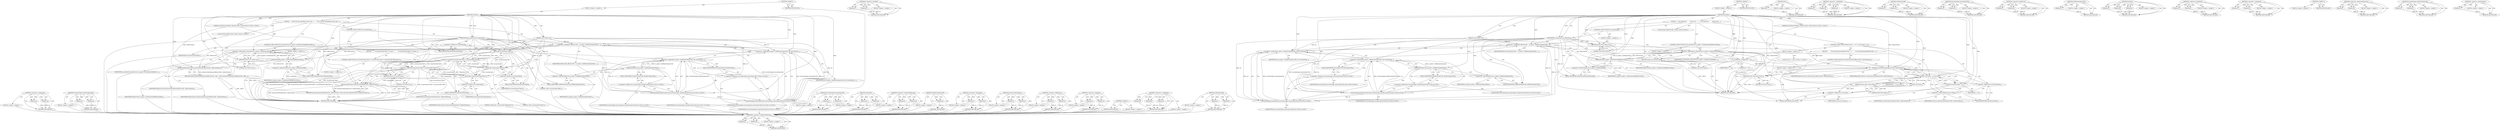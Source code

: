 digraph "urlMatchesSelf" {
vulnerable_122 [label=<(METHOD,&lt;operator&gt;.indirectFieldAccess)>];
vulnerable_123 [label=<(PARAM,p1)>];
vulnerable_124 [label=<(PARAM,p2)>];
vulnerable_125 [label=<(BLOCK,&lt;empty&gt;,&lt;empty&gt;)>];
vulnerable_126 [label=<(METHOD_RETURN,ANY)>];
vulnerable_147 [label=<(METHOD,&lt;operator&gt;.lessThan)>];
vulnerable_148 [label=<(PARAM,p1)>];
vulnerable_149 [label=<(PARAM,p2)>];
vulnerable_150 [label=<(BLOCK,&lt;empty&gt;,&lt;empty&gt;)>];
vulnerable_151 [label=<(METHOD_RETURN,ANY)>];
vulnerable_6 [label=<(METHOD,&lt;global&gt;)<SUB>1</SUB>>];
vulnerable_7 [label=<(BLOCK,&lt;empty&gt;,&lt;empty&gt;)<SUB>1</SUB>>];
vulnerable_8 [label=<(METHOD,matches)<SUB>1</SUB>>];
vulnerable_9 [label=<(PARAM,const KURL&amp; url)<SUB>1</SUB>>];
vulnerable_10 [label="<(PARAM,ContentSecurityPolicy::RedirectStatus redirectStatus)<SUB>1</SUB>>"];
vulnerable_11 [label=<(BLOCK,{
    if (m_allowStar)
         return true;
 
...,{
    if (m_allowStar)
         return true;
 
...)<SUB>2</SUB>>];
vulnerable_12 [label=<(CONTROL_STRUCTURE,IF,if (m_allowStar))<SUB>3</SUB>>];
vulnerable_13 [label=<(IDENTIFIER,m_allowStar,if (m_allowStar))<SUB>3</SUB>>];
vulnerable_14 [label=<(BLOCK,&lt;empty&gt;,&lt;empty&gt;)<SUB>4</SUB>>];
vulnerable_15 [label=<(RETURN,return true;,return true;)<SUB>4</SUB>>];
vulnerable_16 [label=<(LITERAL,true,return true;)<SUB>4</SUB>>];
vulnerable_17 [label="<(LOCAL,KURL effectiveURL: KURL)<SUB>6</SUB>>"];
vulnerable_18 [label=<(&lt;operator&gt;.assignment,effectiveURL = m_policy-&gt;selfMatchesInnerURL() ...)<SUB>6</SUB>>];
vulnerable_19 [label=<(IDENTIFIER,effectiveURL,effectiveURL = m_policy-&gt;selfMatchesInnerURL() ...)<SUB>6</SUB>>];
vulnerable_20 [label=<(&lt;operator&gt;.conditional,m_policy-&gt;selfMatchesInnerURL() &amp;&amp; SecurityOrig...)<SUB>6</SUB>>];
vulnerable_21 [label=<(&lt;operator&gt;.logicalAnd,m_policy-&gt;selfMatchesInnerURL() &amp;&amp; SecurityOrig...)<SUB>6</SUB>>];
vulnerable_22 [label=<(selfMatchesInnerURL,m_policy-&gt;selfMatchesInnerURL())<SUB>6</SUB>>];
vulnerable_23 [label=<(&lt;operator&gt;.indirectFieldAccess,m_policy-&gt;selfMatchesInnerURL)<SUB>6</SUB>>];
vulnerable_24 [label=<(IDENTIFIER,m_policy,m_policy-&gt;selfMatchesInnerURL())<SUB>6</SUB>>];
vulnerable_25 [label=<(FIELD_IDENTIFIER,selfMatchesInnerURL,selfMatchesInnerURL)<SUB>6</SUB>>];
vulnerable_26 [label="<(SecurityOrigin.shouldUseInnerURL,SecurityOrigin::shouldUseInnerURL(url))<SUB>6</SUB>>"];
vulnerable_27 [label="<(&lt;operator&gt;.fieldAccess,SecurityOrigin::shouldUseInnerURL)<SUB>6</SUB>>"];
vulnerable_28 [label="<(IDENTIFIER,SecurityOrigin,SecurityOrigin::shouldUseInnerURL(url))<SUB>6</SUB>>"];
vulnerable_29 [label=<(FIELD_IDENTIFIER,shouldUseInnerURL,shouldUseInnerURL)<SUB>6</SUB>>];
vulnerable_30 [label="<(IDENTIFIER,url,SecurityOrigin::shouldUseInnerURL(url))<SUB>6</SUB>>"];
vulnerable_31 [label="<(SecurityOrigin.extractInnerURL,SecurityOrigin::extractInnerURL(url))<SUB>6</SUB>>"];
vulnerable_32 [label="<(&lt;operator&gt;.fieldAccess,SecurityOrigin::extractInnerURL)<SUB>6</SUB>>"];
vulnerable_33 [label="<(IDENTIFIER,SecurityOrigin,SecurityOrigin::extractInnerURL(url))<SUB>6</SUB>>"];
vulnerable_34 [label=<(FIELD_IDENTIFIER,extractInnerURL,extractInnerURL)<SUB>6</SUB>>];
vulnerable_35 [label="<(IDENTIFIER,url,SecurityOrigin::extractInnerURL(url))<SUB>6</SUB>>"];
vulnerable_36 [label=<(IDENTIFIER,url,m_policy-&gt;selfMatchesInnerURL() &amp;&amp; SecurityOrig...)<SUB>6</SUB>>];
vulnerable_37 [label=<(CONTROL_STRUCTURE,IF,if (m_allowSelf &amp;&amp; m_policy-&gt;urlMatchesSelf(effectiveURL)))<SUB>8</SUB>>];
vulnerable_38 [label=<(&lt;operator&gt;.logicalAnd,m_allowSelf &amp;&amp; m_policy-&gt;urlMatchesSelf(effecti...)<SUB>8</SUB>>];
vulnerable_39 [label=<(IDENTIFIER,m_allowSelf,m_allowSelf &amp;&amp; m_policy-&gt;urlMatchesSelf(effecti...)<SUB>8</SUB>>];
vulnerable_40 [label=<(urlMatchesSelf,m_policy-&gt;urlMatchesSelf(effectiveURL))<SUB>8</SUB>>];
vulnerable_41 [label=<(&lt;operator&gt;.indirectFieldAccess,m_policy-&gt;urlMatchesSelf)<SUB>8</SUB>>];
vulnerable_42 [label=<(IDENTIFIER,m_policy,m_policy-&gt;urlMatchesSelf(effectiveURL))<SUB>8</SUB>>];
vulnerable_43 [label=<(FIELD_IDENTIFIER,urlMatchesSelf,urlMatchesSelf)<SUB>8</SUB>>];
vulnerable_44 [label=<(IDENTIFIER,effectiveURL,m_policy-&gt;urlMatchesSelf(effectiveURL))<SUB>8</SUB>>];
vulnerable_45 [label=<(BLOCK,&lt;empty&gt;,&lt;empty&gt;)<SUB>9</SUB>>];
vulnerable_46 [label=<(RETURN,return true;,return true;)<SUB>9</SUB>>];
vulnerable_47 [label=<(LITERAL,true,return true;)<SUB>9</SUB>>];
vulnerable_48 [label=<(CONTROL_STRUCTURE,FOR,for (size_t i = 0;i &lt; m_list.size();++i))<SUB>11</SUB>>];
vulnerable_49 [label=<(BLOCK,&lt;empty&gt;,&lt;empty&gt;)<SUB>11</SUB>>];
vulnerable_50 [label="<(LOCAL,size_t i: size_t)<SUB>11</SUB>>"];
vulnerable_51 [label=<(&lt;operator&gt;.assignment,i = 0)<SUB>11</SUB>>];
vulnerable_52 [label=<(IDENTIFIER,i,i = 0)<SUB>11</SUB>>];
vulnerable_53 [label=<(LITERAL,0,i = 0)<SUB>11</SUB>>];
vulnerable_54 [label=<(&lt;operator&gt;.lessThan,i &lt; m_list.size())<SUB>11</SUB>>];
vulnerable_55 [label=<(IDENTIFIER,i,i &lt; m_list.size())<SUB>11</SUB>>];
vulnerable_56 [label=<(size,m_list.size())<SUB>11</SUB>>];
vulnerable_57 [label=<(&lt;operator&gt;.fieldAccess,m_list.size)<SUB>11</SUB>>];
vulnerable_58 [label=<(IDENTIFIER,m_list,m_list.size())<SUB>11</SUB>>];
vulnerable_59 [label=<(FIELD_IDENTIFIER,size,size)<SUB>11</SUB>>];
vulnerable_60 [label=<(&lt;operator&gt;.preIncrement,++i)<SUB>11</SUB>>];
vulnerable_61 [label=<(IDENTIFIER,i,++i)<SUB>11</SUB>>];
vulnerable_62 [label=<(BLOCK,{
        if (m_list[i].matches(effectiveURL, r...,{
        if (m_list[i].matches(effectiveURL, r...)<SUB>11</SUB>>];
vulnerable_63 [label=<(CONTROL_STRUCTURE,IF,if (m_list[i].matches(effectiveURL, redirectStatus)))<SUB>12</SUB>>];
vulnerable_64 [label=<(matches,m_list[i].matches(effectiveURL, redirectStatus))<SUB>12</SUB>>];
vulnerable_65 [label=<(&lt;operator&gt;.fieldAccess,m_list[i].matches)<SUB>12</SUB>>];
vulnerable_66 [label=<(&lt;operator&gt;.indirectIndexAccess,m_list[i])<SUB>12</SUB>>];
vulnerable_67 [label=<(IDENTIFIER,m_list,m_list[i].matches(effectiveURL, redirectStatus))<SUB>12</SUB>>];
vulnerable_68 [label=<(IDENTIFIER,i,m_list[i].matches(effectiveURL, redirectStatus))<SUB>12</SUB>>];
vulnerable_69 [label=<(FIELD_IDENTIFIER,matches,matches)<SUB>12</SUB>>];
vulnerable_70 [label=<(IDENTIFIER,effectiveURL,m_list[i].matches(effectiveURL, redirectStatus))<SUB>12</SUB>>];
vulnerable_71 [label=<(IDENTIFIER,redirectStatus,m_list[i].matches(effectiveURL, redirectStatus))<SUB>12</SUB>>];
vulnerable_72 [label=<(BLOCK,&lt;empty&gt;,&lt;empty&gt;)<SUB>13</SUB>>];
vulnerable_73 [label=<(RETURN,return true;,return true;)<SUB>13</SUB>>];
vulnerable_74 [label=<(LITERAL,true,return true;)<SUB>13</SUB>>];
vulnerable_75 [label=<(RETURN,return false;,return false;)<SUB>15</SUB>>];
vulnerable_76 [label=<(LITERAL,false,return false;)<SUB>15</SUB>>];
vulnerable_77 [label=<(METHOD_RETURN,bool)<SUB>1</SUB>>];
vulnerable_79 [label=<(METHOD_RETURN,ANY)<SUB>1</SUB>>];
vulnerable_152 [label=<(METHOD,size)>];
vulnerable_153 [label=<(PARAM,p1)>];
vulnerable_154 [label=<(BLOCK,&lt;empty&gt;,&lt;empty&gt;)>];
vulnerable_155 [label=<(METHOD_RETURN,ANY)>];
vulnerable_107 [label=<(METHOD,&lt;operator&gt;.conditional)>];
vulnerable_108 [label=<(PARAM,p1)>];
vulnerable_109 [label=<(PARAM,p2)>];
vulnerable_110 [label=<(PARAM,p3)>];
vulnerable_111 [label=<(BLOCK,&lt;empty&gt;,&lt;empty&gt;)>];
vulnerable_112 [label=<(METHOD_RETURN,ANY)>];
vulnerable_142 [label=<(METHOD,urlMatchesSelf)>];
vulnerable_143 [label=<(PARAM,p1)>];
vulnerable_144 [label=<(PARAM,p2)>];
vulnerable_145 [label=<(BLOCK,&lt;empty&gt;,&lt;empty&gt;)>];
vulnerable_146 [label=<(METHOD_RETURN,ANY)>];
vulnerable_137 [label=<(METHOD,SecurityOrigin.extractInnerURL)>];
vulnerable_138 [label=<(PARAM,p1)>];
vulnerable_139 [label=<(PARAM,p2)>];
vulnerable_140 [label=<(BLOCK,&lt;empty&gt;,&lt;empty&gt;)>];
vulnerable_141 [label=<(METHOD_RETURN,ANY)>];
vulnerable_132 [label=<(METHOD,&lt;operator&gt;.fieldAccess)>];
vulnerable_133 [label=<(PARAM,p1)>];
vulnerable_134 [label=<(PARAM,p2)>];
vulnerable_135 [label=<(BLOCK,&lt;empty&gt;,&lt;empty&gt;)>];
vulnerable_136 [label=<(METHOD_RETURN,ANY)>];
vulnerable_118 [label=<(METHOD,selfMatchesInnerURL)>];
vulnerable_119 [label=<(PARAM,p1)>];
vulnerable_120 [label=<(BLOCK,&lt;empty&gt;,&lt;empty&gt;)>];
vulnerable_121 [label=<(METHOD_RETURN,ANY)>];
vulnerable_160 [label=<(METHOD,matches)>];
vulnerable_161 [label=<(PARAM,p1)>];
vulnerable_162 [label=<(PARAM,p2)>];
vulnerable_163 [label=<(PARAM,p3)>];
vulnerable_164 [label=<(BLOCK,&lt;empty&gt;,&lt;empty&gt;)>];
vulnerable_165 [label=<(METHOD_RETURN,ANY)>];
vulnerable_113 [label=<(METHOD,&lt;operator&gt;.logicalAnd)>];
vulnerable_114 [label=<(PARAM,p1)>];
vulnerable_115 [label=<(PARAM,p2)>];
vulnerable_116 [label=<(BLOCK,&lt;empty&gt;,&lt;empty&gt;)>];
vulnerable_117 [label=<(METHOD_RETURN,ANY)>];
vulnerable_102 [label=<(METHOD,&lt;operator&gt;.assignment)>];
vulnerable_103 [label=<(PARAM,p1)>];
vulnerable_104 [label=<(PARAM,p2)>];
vulnerable_105 [label=<(BLOCK,&lt;empty&gt;,&lt;empty&gt;)>];
vulnerable_106 [label=<(METHOD_RETURN,ANY)>];
vulnerable_96 [label=<(METHOD,&lt;global&gt;)<SUB>1</SUB>>];
vulnerable_97 [label=<(BLOCK,&lt;empty&gt;,&lt;empty&gt;)>];
vulnerable_98 [label=<(METHOD_RETURN,ANY)>];
vulnerable_166 [label=<(METHOD,&lt;operator&gt;.indirectIndexAccess)>];
vulnerable_167 [label=<(PARAM,p1)>];
vulnerable_168 [label=<(PARAM,p2)>];
vulnerable_169 [label=<(BLOCK,&lt;empty&gt;,&lt;empty&gt;)>];
vulnerable_170 [label=<(METHOD_RETURN,ANY)>];
vulnerable_127 [label=<(METHOD,SecurityOrigin.shouldUseInnerURL)>];
vulnerable_128 [label=<(PARAM,p1)>];
vulnerable_129 [label=<(PARAM,p2)>];
vulnerable_130 [label=<(BLOCK,&lt;empty&gt;,&lt;empty&gt;)>];
vulnerable_131 [label=<(METHOD_RETURN,ANY)>];
vulnerable_156 [label=<(METHOD,&lt;operator&gt;.preIncrement)>];
vulnerable_157 [label=<(PARAM,p1)>];
vulnerable_158 [label=<(BLOCK,&lt;empty&gt;,&lt;empty&gt;)>];
vulnerable_159 [label=<(METHOD_RETURN,ANY)>];
fixed_120 [label=<(METHOD,&lt;operator&gt;.assignment)>];
fixed_121 [label=<(PARAM,p1)>];
fixed_122 [label=<(PARAM,p2)>];
fixed_123 [label=<(BLOCK,&lt;empty&gt;,&lt;empty&gt;)>];
fixed_124 [label=<(METHOD_RETURN,ANY)>];
fixed_145 [label=<(METHOD,SecurityOrigin.shouldUseInnerURL)>];
fixed_146 [label=<(PARAM,p1)>];
fixed_147 [label=<(PARAM,p2)>];
fixed_148 [label=<(BLOCK,&lt;empty&gt;,&lt;empty&gt;)>];
fixed_149 [label=<(METHOD_RETURN,ANY)>];
fixed_6 [label=<(METHOD,&lt;global&gt;)<SUB>1</SUB>>];
fixed_7 [label=<(BLOCK,&lt;empty&gt;,&lt;empty&gt;)<SUB>1</SUB>>];
fixed_8 [label=<(METHOD,matches)<SUB>1</SUB>>];
fixed_9 [label=<(PARAM,const KURL&amp; url)<SUB>1</SUB>>];
fixed_10 [label="<(PARAM,ContentSecurityPolicy::RedirectStatus redirectStatus)<SUB>1</SUB>>"];
fixed_11 [label=<(BLOCK,{
    // The CSP spec specifically states that ...,{
    // The CSP spec specifically states that ...)<SUB>2</SUB>>];
fixed_12 [label=<(CONTROL_STRUCTURE,IF,if (m_allowStar))<SUB>8</SUB>>];
fixed_13 [label=<(IDENTIFIER,m_allowStar,if (m_allowStar))<SUB>8</SUB>>];
fixed_14 [label=<(BLOCK,{
        if (url.protocolIs(&quot;blob&quot;) || url.pro...,{
        if (url.protocolIs(&quot;blob&quot;) || url.pro...)<SUB>8</SUB>>];
fixed_15 [label=<(CONTROL_STRUCTURE,IF,if (url.protocolIs(&quot;blob&quot;) || url.protocolIs(&quot;data&quot;) || url.protocolIs(&quot;filesystem&quot;)))<SUB>9</SUB>>];
fixed_16 [label=<(&lt;operator&gt;.logicalOr,url.protocolIs(&quot;blob&quot;) || url.protocolIs(&quot;data&quot;...)<SUB>9</SUB>>];
fixed_17 [label=<(&lt;operator&gt;.logicalOr,url.protocolIs(&quot;blob&quot;) || url.protocolIs(&quot;data&quot;))<SUB>9</SUB>>];
fixed_18 [label=<(protocolIs,url.protocolIs(&quot;blob&quot;))<SUB>9</SUB>>];
fixed_19 [label=<(&lt;operator&gt;.fieldAccess,url.protocolIs)<SUB>9</SUB>>];
fixed_20 [label=<(IDENTIFIER,url,url.protocolIs(&quot;blob&quot;))<SUB>9</SUB>>];
fixed_21 [label=<(FIELD_IDENTIFIER,protocolIs,protocolIs)<SUB>9</SUB>>];
fixed_22 [label=<(LITERAL,&quot;blob&quot;,url.protocolIs(&quot;blob&quot;))<SUB>9</SUB>>];
fixed_23 [label=<(protocolIs,url.protocolIs(&quot;data&quot;))<SUB>9</SUB>>];
fixed_24 [label=<(&lt;operator&gt;.fieldAccess,url.protocolIs)<SUB>9</SUB>>];
fixed_25 [label=<(IDENTIFIER,url,url.protocolIs(&quot;data&quot;))<SUB>9</SUB>>];
fixed_26 [label=<(FIELD_IDENTIFIER,protocolIs,protocolIs)<SUB>9</SUB>>];
fixed_27 [label=<(LITERAL,&quot;data&quot;,url.protocolIs(&quot;data&quot;))<SUB>9</SUB>>];
fixed_28 [label=<(protocolIs,url.protocolIs(&quot;filesystem&quot;))<SUB>9</SUB>>];
fixed_29 [label=<(&lt;operator&gt;.fieldAccess,url.protocolIs)<SUB>9</SUB>>];
fixed_30 [label=<(IDENTIFIER,url,url.protocolIs(&quot;filesystem&quot;))<SUB>9</SUB>>];
fixed_31 [label=<(FIELD_IDENTIFIER,protocolIs,protocolIs)<SUB>9</SUB>>];
fixed_32 [label=<(LITERAL,&quot;filesystem&quot;,url.protocolIs(&quot;filesystem&quot;))<SUB>9</SUB>>];
fixed_33 [label=<(BLOCK,&lt;empty&gt;,&lt;empty&gt;)<SUB>10</SUB>>];
fixed_34 [label=<(RETURN,return hasSourceMatchInList(url, redirectStatus);,return hasSourceMatchInList(url, redirectStatus);)<SUB>10</SUB>>];
fixed_35 [label=<(hasSourceMatchInList,hasSourceMatchInList(url, redirectStatus))<SUB>10</SUB>>];
fixed_36 [label=<(IDENTIFIER,url,hasSourceMatchInList(url, redirectStatus))<SUB>10</SUB>>];
fixed_37 [label=<(IDENTIFIER,redirectStatus,hasSourceMatchInList(url, redirectStatus))<SUB>10</SUB>>];
fixed_38 [label=<(RETURN,return true;,return true;)<SUB>11</SUB>>];
fixed_39 [label=<(LITERAL,true,return true;)<SUB>11</SUB>>];
fixed_40 [label="<(LOCAL,KURL effectiveURL: KURL)<SUB>14</SUB>>"];
fixed_41 [label=<(&lt;operator&gt;.assignment,effectiveURL = m_policy-&gt;selfMatchesInnerURL() ...)<SUB>14</SUB>>];
fixed_42 [label=<(IDENTIFIER,effectiveURL,effectiveURL = m_policy-&gt;selfMatchesInnerURL() ...)<SUB>14</SUB>>];
fixed_43 [label=<(&lt;operator&gt;.conditional,m_policy-&gt;selfMatchesInnerURL() &amp;&amp; SecurityOrig...)<SUB>14</SUB>>];
fixed_44 [label=<(&lt;operator&gt;.logicalAnd,m_policy-&gt;selfMatchesInnerURL() &amp;&amp; SecurityOrig...)<SUB>14</SUB>>];
fixed_45 [label=<(selfMatchesInnerURL,m_policy-&gt;selfMatchesInnerURL())<SUB>14</SUB>>];
fixed_46 [label=<(&lt;operator&gt;.indirectFieldAccess,m_policy-&gt;selfMatchesInnerURL)<SUB>14</SUB>>];
fixed_47 [label=<(IDENTIFIER,m_policy,m_policy-&gt;selfMatchesInnerURL())<SUB>14</SUB>>];
fixed_48 [label=<(FIELD_IDENTIFIER,selfMatchesInnerURL,selfMatchesInnerURL)<SUB>14</SUB>>];
fixed_49 [label="<(SecurityOrigin.shouldUseInnerURL,SecurityOrigin::shouldUseInnerURL(url))<SUB>14</SUB>>"];
fixed_50 [label="<(&lt;operator&gt;.fieldAccess,SecurityOrigin::shouldUseInnerURL)<SUB>14</SUB>>"];
fixed_51 [label="<(IDENTIFIER,SecurityOrigin,SecurityOrigin::shouldUseInnerURL(url))<SUB>14</SUB>>"];
fixed_52 [label=<(FIELD_IDENTIFIER,shouldUseInnerURL,shouldUseInnerURL)<SUB>14</SUB>>];
fixed_53 [label="<(IDENTIFIER,url,SecurityOrigin::shouldUseInnerURL(url))<SUB>14</SUB>>"];
fixed_54 [label="<(SecurityOrigin.extractInnerURL,SecurityOrigin::extractInnerURL(url))<SUB>14</SUB>>"];
fixed_55 [label="<(&lt;operator&gt;.fieldAccess,SecurityOrigin::extractInnerURL)<SUB>14</SUB>>"];
fixed_56 [label="<(IDENTIFIER,SecurityOrigin,SecurityOrigin::extractInnerURL(url))<SUB>14</SUB>>"];
fixed_57 [label=<(FIELD_IDENTIFIER,extractInnerURL,extractInnerURL)<SUB>14</SUB>>];
fixed_58 [label="<(IDENTIFIER,url,SecurityOrigin::extractInnerURL(url))<SUB>14</SUB>>"];
fixed_59 [label=<(IDENTIFIER,url,m_policy-&gt;selfMatchesInnerURL() &amp;&amp; SecurityOrig...)<SUB>14</SUB>>];
fixed_60 [label=<(CONTROL_STRUCTURE,IF,if (m_allowSelf &amp;&amp; m_policy-&gt;urlMatchesSelf(effectiveURL)))<SUB>16</SUB>>];
fixed_61 [label=<(&lt;operator&gt;.logicalAnd,m_allowSelf &amp;&amp; m_policy-&gt;urlMatchesSelf(effecti...)<SUB>16</SUB>>];
fixed_62 [label=<(IDENTIFIER,m_allowSelf,m_allowSelf &amp;&amp; m_policy-&gt;urlMatchesSelf(effecti...)<SUB>16</SUB>>];
fixed_63 [label=<(urlMatchesSelf,m_policy-&gt;urlMatchesSelf(effectiveURL))<SUB>16</SUB>>];
fixed_64 [label=<(&lt;operator&gt;.indirectFieldAccess,m_policy-&gt;urlMatchesSelf)<SUB>16</SUB>>];
fixed_65 [label=<(IDENTIFIER,m_policy,m_policy-&gt;urlMatchesSelf(effectiveURL))<SUB>16</SUB>>];
fixed_66 [label=<(FIELD_IDENTIFIER,urlMatchesSelf,urlMatchesSelf)<SUB>16</SUB>>];
fixed_67 [label=<(IDENTIFIER,effectiveURL,m_policy-&gt;urlMatchesSelf(effectiveURL))<SUB>16</SUB>>];
fixed_68 [label=<(BLOCK,&lt;empty&gt;,&lt;empty&gt;)<SUB>17</SUB>>];
fixed_69 [label=<(RETURN,return true;,return true;)<SUB>17</SUB>>];
fixed_70 [label=<(LITERAL,true,return true;)<SUB>17</SUB>>];
fixed_71 [label=<(RETURN,return hasSourceMatchInList(effectiveURL, redir...,return hasSourceMatchInList(effectiveURL, redir...)<SUB>19</SUB>>];
fixed_72 [label=<(hasSourceMatchInList,hasSourceMatchInList(effectiveURL, redirectStatus))<SUB>19</SUB>>];
fixed_73 [label=<(IDENTIFIER,effectiveURL,hasSourceMatchInList(effectiveURL, redirectStatus))<SUB>19</SUB>>];
fixed_74 [label=<(IDENTIFIER,redirectStatus,hasSourceMatchInList(effectiveURL, redirectStatus))<SUB>19</SUB>>];
fixed_75 [label=<(METHOD_RETURN,bool)<SUB>1</SUB>>];
fixed_77 [label=<(METHOD_RETURN,ANY)<SUB>1</SUB>>];
fixed_150 [label=<(METHOD,SecurityOrigin.extractInnerURL)>];
fixed_151 [label=<(PARAM,p1)>];
fixed_152 [label=<(PARAM,p2)>];
fixed_153 [label=<(BLOCK,&lt;empty&gt;,&lt;empty&gt;)>];
fixed_154 [label=<(METHOD_RETURN,ANY)>];
fixed_105 [label=<(METHOD,protocolIs)>];
fixed_106 [label=<(PARAM,p1)>];
fixed_107 [label=<(PARAM,p2)>];
fixed_108 [label=<(BLOCK,&lt;empty&gt;,&lt;empty&gt;)>];
fixed_109 [label=<(METHOD_RETURN,ANY)>];
fixed_140 [label=<(METHOD,&lt;operator&gt;.indirectFieldAccess)>];
fixed_141 [label=<(PARAM,p1)>];
fixed_142 [label=<(PARAM,p2)>];
fixed_143 [label=<(BLOCK,&lt;empty&gt;,&lt;empty&gt;)>];
fixed_144 [label=<(METHOD_RETURN,ANY)>];
fixed_136 [label=<(METHOD,selfMatchesInnerURL)>];
fixed_137 [label=<(PARAM,p1)>];
fixed_138 [label=<(BLOCK,&lt;empty&gt;,&lt;empty&gt;)>];
fixed_139 [label=<(METHOD_RETURN,ANY)>];
fixed_131 [label=<(METHOD,&lt;operator&gt;.logicalAnd)>];
fixed_132 [label=<(PARAM,p1)>];
fixed_133 [label=<(PARAM,p2)>];
fixed_134 [label=<(BLOCK,&lt;empty&gt;,&lt;empty&gt;)>];
fixed_135 [label=<(METHOD_RETURN,ANY)>];
fixed_115 [label=<(METHOD,hasSourceMatchInList)>];
fixed_116 [label=<(PARAM,p1)>];
fixed_117 [label=<(PARAM,p2)>];
fixed_118 [label=<(BLOCK,&lt;empty&gt;,&lt;empty&gt;)>];
fixed_119 [label=<(METHOD_RETURN,ANY)>];
fixed_110 [label=<(METHOD,&lt;operator&gt;.fieldAccess)>];
fixed_111 [label=<(PARAM,p1)>];
fixed_112 [label=<(PARAM,p2)>];
fixed_113 [label=<(BLOCK,&lt;empty&gt;,&lt;empty&gt;)>];
fixed_114 [label=<(METHOD_RETURN,ANY)>];
fixed_100 [label=<(METHOD,&lt;operator&gt;.logicalOr)>];
fixed_101 [label=<(PARAM,p1)>];
fixed_102 [label=<(PARAM,p2)>];
fixed_103 [label=<(BLOCK,&lt;empty&gt;,&lt;empty&gt;)>];
fixed_104 [label=<(METHOD_RETURN,ANY)>];
fixed_94 [label=<(METHOD,&lt;global&gt;)<SUB>1</SUB>>];
fixed_95 [label=<(BLOCK,&lt;empty&gt;,&lt;empty&gt;)>];
fixed_96 [label=<(METHOD_RETURN,ANY)>];
fixed_125 [label=<(METHOD,&lt;operator&gt;.conditional)>];
fixed_126 [label=<(PARAM,p1)>];
fixed_127 [label=<(PARAM,p2)>];
fixed_128 [label=<(PARAM,p3)>];
fixed_129 [label=<(BLOCK,&lt;empty&gt;,&lt;empty&gt;)>];
fixed_130 [label=<(METHOD_RETURN,ANY)>];
fixed_155 [label=<(METHOD,urlMatchesSelf)>];
fixed_156 [label=<(PARAM,p1)>];
fixed_157 [label=<(PARAM,p2)>];
fixed_158 [label=<(BLOCK,&lt;empty&gt;,&lt;empty&gt;)>];
fixed_159 [label=<(METHOD_RETURN,ANY)>];
vulnerable_122 -> vulnerable_123  [key=0, label="AST: "];
vulnerable_122 -> vulnerable_123  [key=1, label="DDG: "];
vulnerable_122 -> vulnerable_125  [key=0, label="AST: "];
vulnerable_122 -> vulnerable_124  [key=0, label="AST: "];
vulnerable_122 -> vulnerable_124  [key=1, label="DDG: "];
vulnerable_122 -> vulnerable_126  [key=0, label="AST: "];
vulnerable_122 -> vulnerable_126  [key=1, label="CFG: "];
vulnerable_123 -> vulnerable_126  [key=0, label="DDG: p1"];
vulnerable_124 -> vulnerable_126  [key=0, label="DDG: p2"];
vulnerable_147 -> vulnerable_148  [key=0, label="AST: "];
vulnerable_147 -> vulnerable_148  [key=1, label="DDG: "];
vulnerable_147 -> vulnerable_150  [key=0, label="AST: "];
vulnerable_147 -> vulnerable_149  [key=0, label="AST: "];
vulnerable_147 -> vulnerable_149  [key=1, label="DDG: "];
vulnerable_147 -> vulnerable_151  [key=0, label="AST: "];
vulnerable_147 -> vulnerable_151  [key=1, label="CFG: "];
vulnerable_148 -> vulnerable_151  [key=0, label="DDG: p1"];
vulnerable_149 -> vulnerable_151  [key=0, label="DDG: p2"];
vulnerable_6 -> vulnerable_7  [key=0, label="AST: "];
vulnerable_6 -> vulnerable_79  [key=0, label="AST: "];
vulnerable_6 -> vulnerable_79  [key=1, label="CFG: "];
vulnerable_7 -> vulnerable_8  [key=0, label="AST: "];
vulnerable_8 -> vulnerable_9  [key=0, label="AST: "];
vulnerable_8 -> vulnerable_9  [key=1, label="DDG: "];
vulnerable_8 -> vulnerable_10  [key=0, label="AST: "];
vulnerable_8 -> vulnerable_10  [key=1, label="DDG: "];
vulnerable_8 -> vulnerable_11  [key=0, label="AST: "];
vulnerable_8 -> vulnerable_77  [key=0, label="AST: "];
vulnerable_8 -> vulnerable_13  [key=0, label="CFG: "];
vulnerable_8 -> vulnerable_13  [key=1, label="DDG: "];
vulnerable_8 -> vulnerable_18  [key=0, label="DDG: "];
vulnerable_8 -> vulnerable_75  [key=0, label="DDG: "];
vulnerable_8 -> vulnerable_76  [key=0, label="DDG: "];
vulnerable_8 -> vulnerable_15  [key=0, label="DDG: "];
vulnerable_8 -> vulnerable_20  [key=0, label="DDG: "];
vulnerable_8 -> vulnerable_38  [key=0, label="DDG: "];
vulnerable_8 -> vulnerable_46  [key=0, label="DDG: "];
vulnerable_8 -> vulnerable_51  [key=0, label="DDG: "];
vulnerable_8 -> vulnerable_54  [key=0, label="DDG: "];
vulnerable_8 -> vulnerable_60  [key=0, label="DDG: "];
vulnerable_8 -> vulnerable_16  [key=0, label="DDG: "];
vulnerable_8 -> vulnerable_31  [key=0, label="DDG: "];
vulnerable_8 -> vulnerable_40  [key=0, label="DDG: "];
vulnerable_8 -> vulnerable_47  [key=0, label="DDG: "];
vulnerable_8 -> vulnerable_26  [key=0, label="DDG: "];
vulnerable_8 -> vulnerable_64  [key=0, label="DDG: "];
vulnerable_8 -> vulnerable_73  [key=0, label="DDG: "];
vulnerable_8 -> vulnerable_74  [key=0, label="DDG: "];
vulnerable_9 -> vulnerable_77  [key=0, label="DDG: url"];
vulnerable_9 -> vulnerable_18  [key=0, label="DDG: url"];
vulnerable_9 -> vulnerable_20  [key=0, label="DDG: url"];
vulnerable_9 -> vulnerable_31  [key=0, label="DDG: url"];
vulnerable_9 -> vulnerable_26  [key=0, label="DDG: url"];
vulnerable_10 -> vulnerable_77  [key=0, label="DDG: redirectStatus"];
vulnerable_10 -> vulnerable_64  [key=0, label="DDG: redirectStatus"];
vulnerable_11 -> vulnerable_12  [key=0, label="AST: "];
vulnerable_11 -> vulnerable_17  [key=0, label="AST: "];
vulnerable_11 -> vulnerable_18  [key=0, label="AST: "];
vulnerable_11 -> vulnerable_37  [key=0, label="AST: "];
vulnerable_11 -> vulnerable_48  [key=0, label="AST: "];
vulnerable_11 -> vulnerable_75  [key=0, label="AST: "];
vulnerable_12 -> vulnerable_13  [key=0, label="AST: "];
vulnerable_12 -> vulnerable_14  [key=0, label="AST: "];
vulnerable_13 -> vulnerable_15  [key=0, label="CFG: "];
vulnerable_13 -> vulnerable_15  [key=1, label="CDG: "];
vulnerable_13 -> vulnerable_25  [key=0, label="CFG: "];
vulnerable_13 -> vulnerable_25  [key=1, label="CDG: "];
vulnerable_13 -> vulnerable_21  [key=0, label="CDG: "];
vulnerable_13 -> vulnerable_20  [key=0, label="CDG: "];
vulnerable_13 -> vulnerable_38  [key=0, label="CDG: "];
vulnerable_13 -> vulnerable_22  [key=0, label="CDG: "];
vulnerable_13 -> vulnerable_18  [key=0, label="CDG: "];
vulnerable_13 -> vulnerable_23  [key=0, label="CDG: "];
vulnerable_13 -> vulnerable_40  [key=0, label="CDG: "];
vulnerable_13 -> vulnerable_43  [key=0, label="CDG: "];
vulnerable_13 -> vulnerable_41  [key=0, label="CDG: "];
vulnerable_14 -> vulnerable_15  [key=0, label="AST: "];
vulnerable_15 -> vulnerable_16  [key=0, label="AST: "];
vulnerable_15 -> vulnerable_77  [key=0, label="CFG: "];
vulnerable_15 -> vulnerable_77  [key=1, label="DDG: &lt;RET&gt;"];
vulnerable_16 -> vulnerable_15  [key=0, label="DDG: true"];
vulnerable_18 -> vulnerable_19  [key=0, label="AST: "];
vulnerable_18 -> vulnerable_20  [key=0, label="AST: "];
vulnerable_18 -> vulnerable_38  [key=0, label="CFG: "];
vulnerable_18 -> vulnerable_43  [key=0, label="CFG: "];
vulnerable_18 -> vulnerable_40  [key=0, label="DDG: effectiveURL"];
vulnerable_18 -> vulnerable_64  [key=0, label="DDG: effectiveURL"];
vulnerable_20 -> vulnerable_21  [key=0, label="AST: "];
vulnerable_20 -> vulnerable_31  [key=0, label="AST: "];
vulnerable_20 -> vulnerable_36  [key=0, label="AST: "];
vulnerable_20 -> vulnerable_18  [key=0, label="CFG: "];
vulnerable_21 -> vulnerable_22  [key=0, label="AST: "];
vulnerable_21 -> vulnerable_26  [key=0, label="AST: "];
vulnerable_21 -> vulnerable_34  [key=0, label="CFG: "];
vulnerable_21 -> vulnerable_34  [key=1, label="CDG: "];
vulnerable_21 -> vulnerable_20  [key=0, label="CFG: "];
vulnerable_21 -> vulnerable_32  [key=0, label="CDG: "];
vulnerable_21 -> vulnerable_31  [key=0, label="CDG: "];
vulnerable_22 -> vulnerable_23  [key=0, label="AST: "];
vulnerable_22 -> vulnerable_21  [key=0, label="CFG: "];
vulnerable_22 -> vulnerable_21  [key=1, label="DDG: m_policy-&gt;selfMatchesInnerURL"];
vulnerable_22 -> vulnerable_29  [key=0, label="CFG: "];
vulnerable_22 -> vulnerable_29  [key=1, label="CDG: "];
vulnerable_22 -> vulnerable_26  [key=0, label="CDG: "];
vulnerable_22 -> vulnerable_27  [key=0, label="CDG: "];
vulnerable_23 -> vulnerable_24  [key=0, label="AST: "];
vulnerable_23 -> vulnerable_25  [key=0, label="AST: "];
vulnerable_23 -> vulnerable_22  [key=0, label="CFG: "];
vulnerable_25 -> vulnerable_23  [key=0, label="CFG: "];
vulnerable_26 -> vulnerable_27  [key=0, label="AST: "];
vulnerable_26 -> vulnerable_30  [key=0, label="AST: "];
vulnerable_26 -> vulnerable_21  [key=0, label="CFG: "];
vulnerable_26 -> vulnerable_21  [key=1, label="DDG: SecurityOrigin::shouldUseInnerURL"];
vulnerable_26 -> vulnerable_21  [key=2, label="DDG: url"];
vulnerable_26 -> vulnerable_18  [key=0, label="DDG: url"];
vulnerable_26 -> vulnerable_20  [key=0, label="DDG: url"];
vulnerable_26 -> vulnerable_31  [key=0, label="DDG: url"];
vulnerable_27 -> vulnerable_28  [key=0, label="AST: "];
vulnerable_27 -> vulnerable_29  [key=0, label="AST: "];
vulnerable_27 -> vulnerable_26  [key=0, label="CFG: "];
vulnerable_29 -> vulnerable_27  [key=0, label="CFG: "];
vulnerable_31 -> vulnerable_32  [key=0, label="AST: "];
vulnerable_31 -> vulnerable_35  [key=0, label="AST: "];
vulnerable_31 -> vulnerable_20  [key=0, label="CFG: "];
vulnerable_31 -> vulnerable_20  [key=1, label="DDG: SecurityOrigin::extractInnerURL"];
vulnerable_31 -> vulnerable_20  [key=2, label="DDG: url"];
vulnerable_31 -> vulnerable_18  [key=0, label="DDG: SecurityOrigin::extractInnerURL"];
vulnerable_31 -> vulnerable_18  [key=1, label="DDG: url"];
vulnerable_32 -> vulnerable_33  [key=0, label="AST: "];
vulnerable_32 -> vulnerable_34  [key=0, label="AST: "];
vulnerable_32 -> vulnerable_31  [key=0, label="CFG: "];
vulnerable_34 -> vulnerable_32  [key=0, label="CFG: "];
vulnerable_37 -> vulnerable_38  [key=0, label="AST: "];
vulnerable_37 -> vulnerable_45  [key=0, label="AST: "];
vulnerable_38 -> vulnerable_39  [key=0, label="AST: "];
vulnerable_38 -> vulnerable_40  [key=0, label="AST: "];
vulnerable_38 -> vulnerable_46  [key=0, label="CFG: "];
vulnerable_38 -> vulnerable_46  [key=1, label="CDG: "];
vulnerable_38 -> vulnerable_51  [key=0, label="CFG: "];
vulnerable_38 -> vulnerable_51  [key=1, label="CDG: "];
vulnerable_38 -> vulnerable_77  [key=0, label="DDG: m_allowSelf"];
vulnerable_38 -> vulnerable_57  [key=0, label="CDG: "];
vulnerable_38 -> vulnerable_56  [key=0, label="CDG: "];
vulnerable_38 -> vulnerable_59  [key=0, label="CDG: "];
vulnerable_38 -> vulnerable_54  [key=0, label="CDG: "];
vulnerable_40 -> vulnerable_41  [key=0, label="AST: "];
vulnerable_40 -> vulnerable_44  [key=0, label="AST: "];
vulnerable_40 -> vulnerable_38  [key=0, label="CFG: "];
vulnerable_40 -> vulnerable_38  [key=1, label="DDG: m_policy-&gt;urlMatchesSelf"];
vulnerable_40 -> vulnerable_38  [key=2, label="DDG: effectiveURL"];
vulnerable_40 -> vulnerable_64  [key=0, label="DDG: effectiveURL"];
vulnerable_41 -> vulnerable_42  [key=0, label="AST: "];
vulnerable_41 -> vulnerable_43  [key=0, label="AST: "];
vulnerable_41 -> vulnerable_40  [key=0, label="CFG: "];
vulnerable_43 -> vulnerable_41  [key=0, label="CFG: "];
vulnerable_45 -> vulnerable_46  [key=0, label="AST: "];
vulnerable_46 -> vulnerable_47  [key=0, label="AST: "];
vulnerable_46 -> vulnerable_77  [key=0, label="CFG: "];
vulnerable_46 -> vulnerable_77  [key=1, label="DDG: &lt;RET&gt;"];
vulnerable_47 -> vulnerable_46  [key=0, label="DDG: true"];
vulnerable_48 -> vulnerable_49  [key=0, label="AST: "];
vulnerable_48 -> vulnerable_54  [key=0, label="AST: "];
vulnerable_48 -> vulnerable_60  [key=0, label="AST: "];
vulnerable_48 -> vulnerable_62  [key=0, label="AST: "];
vulnerable_49 -> vulnerable_50  [key=0, label="AST: "];
vulnerable_49 -> vulnerable_51  [key=0, label="AST: "];
vulnerable_51 -> vulnerable_52  [key=0, label="AST: "];
vulnerable_51 -> vulnerable_53  [key=0, label="AST: "];
vulnerable_51 -> vulnerable_59  [key=0, label="CFG: "];
vulnerable_51 -> vulnerable_54  [key=0, label="DDG: i"];
vulnerable_54 -> vulnerable_55  [key=0, label="AST: "];
vulnerable_54 -> vulnerable_56  [key=0, label="AST: "];
vulnerable_54 -> vulnerable_66  [key=0, label="CFG: "];
vulnerable_54 -> vulnerable_66  [key=1, label="CDG: "];
vulnerable_54 -> vulnerable_75  [key=0, label="CFG: "];
vulnerable_54 -> vulnerable_75  [key=1, label="CDG: "];
vulnerable_54 -> vulnerable_60  [key=0, label="DDG: i"];
vulnerable_54 -> vulnerable_64  [key=0, label="CDG: "];
vulnerable_54 -> vulnerable_69  [key=0, label="CDG: "];
vulnerable_54 -> vulnerable_65  [key=0, label="CDG: "];
vulnerable_56 -> vulnerable_57  [key=0, label="AST: "];
vulnerable_56 -> vulnerable_54  [key=0, label="CFG: "];
vulnerable_56 -> vulnerable_54  [key=1, label="DDG: m_list.size"];
vulnerable_57 -> vulnerable_58  [key=0, label="AST: "];
vulnerable_57 -> vulnerable_59  [key=0, label="AST: "];
vulnerable_57 -> vulnerable_56  [key=0, label="CFG: "];
vulnerable_59 -> vulnerable_57  [key=0, label="CFG: "];
vulnerable_60 -> vulnerable_61  [key=0, label="AST: "];
vulnerable_60 -> vulnerable_59  [key=0, label="CFG: "];
vulnerable_60 -> vulnerable_54  [key=0, label="DDG: i"];
vulnerable_62 -> vulnerable_63  [key=0, label="AST: "];
vulnerable_63 -> vulnerable_64  [key=0, label="AST: "];
vulnerable_63 -> vulnerable_72  [key=0, label="AST: "];
vulnerable_64 -> vulnerable_65  [key=0, label="AST: "];
vulnerable_64 -> vulnerable_70  [key=0, label="AST: "];
vulnerable_64 -> vulnerable_71  [key=0, label="AST: "];
vulnerable_64 -> vulnerable_73  [key=0, label="CFG: "];
vulnerable_64 -> vulnerable_73  [key=1, label="CDG: "];
vulnerable_64 -> vulnerable_60  [key=0, label="CFG: "];
vulnerable_64 -> vulnerable_60  [key=1, label="CDG: "];
vulnerable_64 -> vulnerable_57  [key=0, label="CDG: "];
vulnerable_64 -> vulnerable_56  [key=0, label="CDG: "];
vulnerable_64 -> vulnerable_59  [key=0, label="CDG: "];
vulnerable_64 -> vulnerable_54  [key=0, label="CDG: "];
vulnerable_65 -> vulnerable_66  [key=0, label="AST: "];
vulnerable_65 -> vulnerable_69  [key=0, label="AST: "];
vulnerable_65 -> vulnerable_64  [key=0, label="CFG: "];
vulnerable_66 -> vulnerable_67  [key=0, label="AST: "];
vulnerable_66 -> vulnerable_68  [key=0, label="AST: "];
vulnerable_66 -> vulnerable_69  [key=0, label="CFG: "];
vulnerable_69 -> vulnerable_65  [key=0, label="CFG: "];
vulnerable_72 -> vulnerable_73  [key=0, label="AST: "];
vulnerable_73 -> vulnerable_74  [key=0, label="AST: "];
vulnerable_73 -> vulnerable_77  [key=0, label="CFG: "];
vulnerable_73 -> vulnerable_77  [key=1, label="DDG: &lt;RET&gt;"];
vulnerable_74 -> vulnerable_73  [key=0, label="DDG: true"];
vulnerable_75 -> vulnerable_76  [key=0, label="AST: "];
vulnerable_75 -> vulnerable_77  [key=0, label="CFG: "];
vulnerable_75 -> vulnerable_77  [key=1, label="DDG: &lt;RET&gt;"];
vulnerable_76 -> vulnerable_75  [key=0, label="DDG: false"];
vulnerable_152 -> vulnerable_153  [key=0, label="AST: "];
vulnerable_152 -> vulnerable_153  [key=1, label="DDG: "];
vulnerable_152 -> vulnerable_154  [key=0, label="AST: "];
vulnerable_152 -> vulnerable_155  [key=0, label="AST: "];
vulnerable_152 -> vulnerable_155  [key=1, label="CFG: "];
vulnerable_153 -> vulnerable_155  [key=0, label="DDG: p1"];
vulnerable_107 -> vulnerable_108  [key=0, label="AST: "];
vulnerable_107 -> vulnerable_108  [key=1, label="DDG: "];
vulnerable_107 -> vulnerable_111  [key=0, label="AST: "];
vulnerable_107 -> vulnerable_109  [key=0, label="AST: "];
vulnerable_107 -> vulnerable_109  [key=1, label="DDG: "];
vulnerable_107 -> vulnerable_112  [key=0, label="AST: "];
vulnerable_107 -> vulnerable_112  [key=1, label="CFG: "];
vulnerable_107 -> vulnerable_110  [key=0, label="AST: "];
vulnerable_107 -> vulnerable_110  [key=1, label="DDG: "];
vulnerable_108 -> vulnerable_112  [key=0, label="DDG: p1"];
vulnerable_109 -> vulnerable_112  [key=0, label="DDG: p2"];
vulnerable_110 -> vulnerable_112  [key=0, label="DDG: p3"];
vulnerable_142 -> vulnerable_143  [key=0, label="AST: "];
vulnerable_142 -> vulnerable_143  [key=1, label="DDG: "];
vulnerable_142 -> vulnerable_145  [key=0, label="AST: "];
vulnerable_142 -> vulnerable_144  [key=0, label="AST: "];
vulnerable_142 -> vulnerable_144  [key=1, label="DDG: "];
vulnerable_142 -> vulnerable_146  [key=0, label="AST: "];
vulnerable_142 -> vulnerable_146  [key=1, label="CFG: "];
vulnerable_143 -> vulnerable_146  [key=0, label="DDG: p1"];
vulnerable_144 -> vulnerable_146  [key=0, label="DDG: p2"];
vulnerable_137 -> vulnerable_138  [key=0, label="AST: "];
vulnerable_137 -> vulnerable_138  [key=1, label="DDG: "];
vulnerable_137 -> vulnerable_140  [key=0, label="AST: "];
vulnerable_137 -> vulnerable_139  [key=0, label="AST: "];
vulnerable_137 -> vulnerable_139  [key=1, label="DDG: "];
vulnerable_137 -> vulnerable_141  [key=0, label="AST: "];
vulnerable_137 -> vulnerable_141  [key=1, label="CFG: "];
vulnerable_138 -> vulnerable_141  [key=0, label="DDG: p1"];
vulnerable_139 -> vulnerable_141  [key=0, label="DDG: p2"];
vulnerable_132 -> vulnerable_133  [key=0, label="AST: "];
vulnerable_132 -> vulnerable_133  [key=1, label="DDG: "];
vulnerable_132 -> vulnerable_135  [key=0, label="AST: "];
vulnerable_132 -> vulnerable_134  [key=0, label="AST: "];
vulnerable_132 -> vulnerable_134  [key=1, label="DDG: "];
vulnerable_132 -> vulnerable_136  [key=0, label="AST: "];
vulnerable_132 -> vulnerable_136  [key=1, label="CFG: "];
vulnerable_133 -> vulnerable_136  [key=0, label="DDG: p1"];
vulnerable_134 -> vulnerable_136  [key=0, label="DDG: p2"];
vulnerable_118 -> vulnerable_119  [key=0, label="AST: "];
vulnerable_118 -> vulnerable_119  [key=1, label="DDG: "];
vulnerable_118 -> vulnerable_120  [key=0, label="AST: "];
vulnerable_118 -> vulnerable_121  [key=0, label="AST: "];
vulnerable_118 -> vulnerable_121  [key=1, label="CFG: "];
vulnerable_119 -> vulnerable_121  [key=0, label="DDG: p1"];
vulnerable_160 -> vulnerable_161  [key=0, label="AST: "];
vulnerable_160 -> vulnerable_161  [key=1, label="DDG: "];
vulnerable_160 -> vulnerable_164  [key=0, label="AST: "];
vulnerable_160 -> vulnerable_162  [key=0, label="AST: "];
vulnerable_160 -> vulnerable_162  [key=1, label="DDG: "];
vulnerable_160 -> vulnerable_165  [key=0, label="AST: "];
vulnerable_160 -> vulnerable_165  [key=1, label="CFG: "];
vulnerable_160 -> vulnerable_163  [key=0, label="AST: "];
vulnerable_160 -> vulnerable_163  [key=1, label="DDG: "];
vulnerable_161 -> vulnerable_165  [key=0, label="DDG: p1"];
vulnerable_162 -> vulnerable_165  [key=0, label="DDG: p2"];
vulnerable_163 -> vulnerable_165  [key=0, label="DDG: p3"];
vulnerable_113 -> vulnerable_114  [key=0, label="AST: "];
vulnerable_113 -> vulnerable_114  [key=1, label="DDG: "];
vulnerable_113 -> vulnerable_116  [key=0, label="AST: "];
vulnerable_113 -> vulnerable_115  [key=0, label="AST: "];
vulnerable_113 -> vulnerable_115  [key=1, label="DDG: "];
vulnerable_113 -> vulnerable_117  [key=0, label="AST: "];
vulnerable_113 -> vulnerable_117  [key=1, label="CFG: "];
vulnerable_114 -> vulnerable_117  [key=0, label="DDG: p1"];
vulnerable_115 -> vulnerable_117  [key=0, label="DDG: p2"];
vulnerable_102 -> vulnerable_103  [key=0, label="AST: "];
vulnerable_102 -> vulnerable_103  [key=1, label="DDG: "];
vulnerable_102 -> vulnerable_105  [key=0, label="AST: "];
vulnerable_102 -> vulnerable_104  [key=0, label="AST: "];
vulnerable_102 -> vulnerable_104  [key=1, label="DDG: "];
vulnerable_102 -> vulnerable_106  [key=0, label="AST: "];
vulnerable_102 -> vulnerable_106  [key=1, label="CFG: "];
vulnerable_103 -> vulnerable_106  [key=0, label="DDG: p1"];
vulnerable_104 -> vulnerable_106  [key=0, label="DDG: p2"];
vulnerable_96 -> vulnerable_97  [key=0, label="AST: "];
vulnerable_96 -> vulnerable_98  [key=0, label="AST: "];
vulnerable_96 -> vulnerable_98  [key=1, label="CFG: "];
vulnerable_166 -> vulnerable_167  [key=0, label="AST: "];
vulnerable_166 -> vulnerable_167  [key=1, label="DDG: "];
vulnerable_166 -> vulnerable_169  [key=0, label="AST: "];
vulnerable_166 -> vulnerable_168  [key=0, label="AST: "];
vulnerable_166 -> vulnerable_168  [key=1, label="DDG: "];
vulnerable_166 -> vulnerable_170  [key=0, label="AST: "];
vulnerable_166 -> vulnerable_170  [key=1, label="CFG: "];
vulnerable_167 -> vulnerable_170  [key=0, label="DDG: p1"];
vulnerable_168 -> vulnerable_170  [key=0, label="DDG: p2"];
vulnerable_127 -> vulnerable_128  [key=0, label="AST: "];
vulnerable_127 -> vulnerable_128  [key=1, label="DDG: "];
vulnerable_127 -> vulnerable_130  [key=0, label="AST: "];
vulnerable_127 -> vulnerable_129  [key=0, label="AST: "];
vulnerable_127 -> vulnerable_129  [key=1, label="DDG: "];
vulnerable_127 -> vulnerable_131  [key=0, label="AST: "];
vulnerable_127 -> vulnerable_131  [key=1, label="CFG: "];
vulnerable_128 -> vulnerable_131  [key=0, label="DDG: p1"];
vulnerable_129 -> vulnerable_131  [key=0, label="DDG: p2"];
vulnerable_156 -> vulnerable_157  [key=0, label="AST: "];
vulnerable_156 -> vulnerable_157  [key=1, label="DDG: "];
vulnerable_156 -> vulnerable_158  [key=0, label="AST: "];
vulnerable_156 -> vulnerable_159  [key=0, label="AST: "];
vulnerable_156 -> vulnerable_159  [key=1, label="CFG: "];
vulnerable_157 -> vulnerable_159  [key=0, label="DDG: p1"];
fixed_120 -> fixed_121  [key=0, label="AST: "];
fixed_120 -> fixed_121  [key=1, label="DDG: "];
fixed_120 -> fixed_123  [key=0, label="AST: "];
fixed_120 -> fixed_122  [key=0, label="AST: "];
fixed_120 -> fixed_122  [key=1, label="DDG: "];
fixed_120 -> fixed_124  [key=0, label="AST: "];
fixed_120 -> fixed_124  [key=1, label="CFG: "];
fixed_121 -> fixed_124  [key=0, label="DDG: p1"];
fixed_122 -> fixed_124  [key=0, label="DDG: p2"];
fixed_123 -> vulnerable_122  [key=0];
fixed_124 -> vulnerable_122  [key=0];
fixed_145 -> fixed_146  [key=0, label="AST: "];
fixed_145 -> fixed_146  [key=1, label="DDG: "];
fixed_145 -> fixed_148  [key=0, label="AST: "];
fixed_145 -> fixed_147  [key=0, label="AST: "];
fixed_145 -> fixed_147  [key=1, label="DDG: "];
fixed_145 -> fixed_149  [key=0, label="AST: "];
fixed_145 -> fixed_149  [key=1, label="CFG: "];
fixed_146 -> fixed_149  [key=0, label="DDG: p1"];
fixed_147 -> fixed_149  [key=0, label="DDG: p2"];
fixed_148 -> vulnerable_122  [key=0];
fixed_149 -> vulnerable_122  [key=0];
fixed_6 -> fixed_7  [key=0, label="AST: "];
fixed_6 -> fixed_77  [key=0, label="AST: "];
fixed_6 -> fixed_77  [key=1, label="CFG: "];
fixed_7 -> fixed_8  [key=0, label="AST: "];
fixed_8 -> fixed_9  [key=0, label="AST: "];
fixed_8 -> fixed_9  [key=1, label="DDG: "];
fixed_8 -> fixed_10  [key=0, label="AST: "];
fixed_8 -> fixed_10  [key=1, label="DDG: "];
fixed_8 -> fixed_11  [key=0, label="AST: "];
fixed_8 -> fixed_75  [key=0, label="AST: "];
fixed_8 -> fixed_13  [key=0, label="CFG: "];
fixed_8 -> fixed_13  [key=1, label="DDG: "];
fixed_8 -> fixed_41  [key=0, label="DDG: "];
fixed_8 -> fixed_38  [key=0, label="DDG: "];
fixed_8 -> fixed_43  [key=0, label="DDG: "];
fixed_8 -> fixed_61  [key=0, label="DDG: "];
fixed_8 -> fixed_69  [key=0, label="DDG: "];
fixed_8 -> fixed_72  [key=0, label="DDG: "];
fixed_8 -> fixed_39  [key=0, label="DDG: "];
fixed_8 -> fixed_54  [key=0, label="DDG: "];
fixed_8 -> fixed_63  [key=0, label="DDG: "];
fixed_8 -> fixed_70  [key=0, label="DDG: "];
fixed_8 -> fixed_49  [key=0, label="DDG: "];
fixed_8 -> fixed_28  [key=0, label="DDG: "];
fixed_8 -> fixed_18  [key=0, label="DDG: "];
fixed_8 -> fixed_23  [key=0, label="DDG: "];
fixed_8 -> fixed_35  [key=0, label="DDG: "];
fixed_9 -> fixed_41  [key=0, label="DDG: url"];
fixed_9 -> fixed_43  [key=0, label="DDG: url"];
fixed_9 -> fixed_54  [key=0, label="DDG: url"];
fixed_9 -> fixed_49  [key=0, label="DDG: url"];
fixed_9 -> fixed_28  [key=0, label="DDG: url"];
fixed_9 -> fixed_18  [key=0, label="DDG: url"];
fixed_9 -> fixed_23  [key=0, label="DDG: url"];
fixed_9 -> fixed_35  [key=0, label="DDG: url"];
fixed_10 -> fixed_72  [key=0, label="DDG: redirectStatus"];
fixed_10 -> fixed_35  [key=0, label="DDG: redirectStatus"];
fixed_11 -> fixed_12  [key=0, label="AST: "];
fixed_11 -> fixed_40  [key=0, label="AST: "];
fixed_11 -> fixed_41  [key=0, label="AST: "];
fixed_11 -> fixed_60  [key=0, label="AST: "];
fixed_11 -> fixed_71  [key=0, label="AST: "];
fixed_12 -> fixed_13  [key=0, label="AST: "];
fixed_12 -> fixed_14  [key=0, label="AST: "];
fixed_13 -> fixed_21  [key=0, label="CFG: "];
fixed_13 -> fixed_21  [key=1, label="CDG: "];
fixed_13 -> fixed_48  [key=0, label="CFG: "];
fixed_13 -> fixed_48  [key=1, label="CDG: "];
fixed_13 -> fixed_17  [key=0, label="CDG: "];
fixed_13 -> fixed_19  [key=0, label="CDG: "];
fixed_13 -> fixed_46  [key=0, label="CDG: "];
fixed_13 -> fixed_45  [key=0, label="CDG: "];
fixed_13 -> fixed_18  [key=0, label="CDG: "];
fixed_13 -> fixed_44  [key=0, label="CDG: "];
fixed_13 -> fixed_43  [key=0, label="CDG: "];
fixed_13 -> fixed_16  [key=0, label="CDG: "];
fixed_13 -> fixed_61  [key=0, label="CDG: "];
fixed_13 -> fixed_41  [key=0, label="CDG: "];
fixed_13 -> fixed_64  [key=0, label="CDG: "];
fixed_13 -> fixed_66  [key=0, label="CDG: "];
fixed_13 -> fixed_63  [key=0, label="CDG: "];
fixed_14 -> fixed_15  [key=0, label="AST: "];
fixed_14 -> fixed_38  [key=0, label="AST: "];
fixed_15 -> fixed_16  [key=0, label="AST: "];
fixed_15 -> fixed_33  [key=0, label="AST: "];
fixed_16 -> fixed_17  [key=0, label="AST: "];
fixed_16 -> fixed_28  [key=0, label="AST: "];
fixed_16 -> fixed_35  [key=0, label="CFG: "];
fixed_16 -> fixed_35  [key=1, label="CDG: "];
fixed_16 -> fixed_38  [key=0, label="CFG: "];
fixed_16 -> fixed_38  [key=1, label="CDG: "];
fixed_16 -> fixed_75  [key=0, label="DDG: url.protocolIs(&quot;blob&quot;) || url.protocolIs(&quot;data&quot;)"];
fixed_16 -> fixed_75  [key=1, label="DDG: url.protocolIs(&quot;filesystem&quot;)"];
fixed_16 -> fixed_75  [key=2, label="DDG: url.protocolIs(&quot;blob&quot;) || url.protocolIs(&quot;data&quot;) || url.protocolIs(&quot;filesystem&quot;)"];
fixed_16 -> fixed_34  [key=0, label="CDG: "];
fixed_17 -> fixed_18  [key=0, label="AST: "];
fixed_17 -> fixed_23  [key=0, label="AST: "];
fixed_17 -> fixed_16  [key=0, label="CFG: "];
fixed_17 -> fixed_16  [key=1, label="DDG: url.protocolIs(&quot;blob&quot;)"];
fixed_17 -> fixed_16  [key=2, label="DDG: url.protocolIs(&quot;data&quot;)"];
fixed_17 -> fixed_31  [key=0, label="CFG: "];
fixed_17 -> fixed_31  [key=1, label="CDG: "];
fixed_17 -> fixed_75  [key=0, label="DDG: url.protocolIs(&quot;blob&quot;)"];
fixed_17 -> fixed_75  [key=1, label="DDG: url.protocolIs(&quot;data&quot;)"];
fixed_17 -> fixed_28  [key=0, label="CDG: "];
fixed_17 -> fixed_29  [key=0, label="CDG: "];
fixed_18 -> fixed_19  [key=0, label="AST: "];
fixed_18 -> fixed_22  [key=0, label="AST: "];
fixed_18 -> fixed_17  [key=0, label="CFG: "];
fixed_18 -> fixed_17  [key=1, label="DDG: url.protocolIs"];
fixed_18 -> fixed_17  [key=2, label="DDG: &quot;blob&quot;"];
fixed_18 -> fixed_26  [key=0, label="CFG: "];
fixed_18 -> fixed_26  [key=1, label="CDG: "];
fixed_18 -> fixed_28  [key=0, label="DDG: url.protocolIs"];
fixed_18 -> fixed_23  [key=0, label="DDG: url.protocolIs"];
fixed_18 -> fixed_23  [key=1, label="CDG: "];
fixed_18 -> fixed_35  [key=0, label="DDG: url.protocolIs"];
fixed_18 -> fixed_24  [key=0, label="CDG: "];
fixed_19 -> fixed_20  [key=0, label="AST: "];
fixed_19 -> fixed_21  [key=0, label="AST: "];
fixed_19 -> fixed_18  [key=0, label="CFG: "];
fixed_20 -> vulnerable_122  [key=0];
fixed_21 -> fixed_19  [key=0, label="CFG: "];
fixed_22 -> vulnerable_122  [key=0];
fixed_23 -> fixed_24  [key=0, label="AST: "];
fixed_23 -> fixed_27  [key=0, label="AST: "];
fixed_23 -> fixed_17  [key=0, label="CFG: "];
fixed_23 -> fixed_17  [key=1, label="DDG: url.protocolIs"];
fixed_23 -> fixed_17  [key=2, label="DDG: &quot;data&quot;"];
fixed_23 -> fixed_28  [key=0, label="DDG: url.protocolIs"];
fixed_23 -> fixed_35  [key=0, label="DDG: url.protocolIs"];
fixed_24 -> fixed_25  [key=0, label="AST: "];
fixed_24 -> fixed_26  [key=0, label="AST: "];
fixed_24 -> fixed_23  [key=0, label="CFG: "];
fixed_25 -> vulnerable_122  [key=0];
fixed_26 -> fixed_24  [key=0, label="CFG: "];
fixed_27 -> vulnerable_122  [key=0];
fixed_28 -> fixed_29  [key=0, label="AST: "];
fixed_28 -> fixed_32  [key=0, label="AST: "];
fixed_28 -> fixed_16  [key=0, label="CFG: "];
fixed_28 -> fixed_16  [key=1, label="DDG: url.protocolIs"];
fixed_28 -> fixed_16  [key=2, label="DDG: &quot;filesystem&quot;"];
fixed_28 -> fixed_35  [key=0, label="DDG: url.protocolIs"];
fixed_29 -> fixed_30  [key=0, label="AST: "];
fixed_29 -> fixed_31  [key=0, label="AST: "];
fixed_29 -> fixed_28  [key=0, label="CFG: "];
fixed_30 -> vulnerable_122  [key=0];
fixed_31 -> fixed_29  [key=0, label="CFG: "];
fixed_32 -> vulnerable_122  [key=0];
fixed_33 -> fixed_34  [key=0, label="AST: "];
fixed_34 -> fixed_35  [key=0, label="AST: "];
fixed_34 -> fixed_75  [key=0, label="CFG: "];
fixed_34 -> fixed_75  [key=1, label="DDG: &lt;RET&gt;"];
fixed_35 -> fixed_36  [key=0, label="AST: "];
fixed_35 -> fixed_37  [key=0, label="AST: "];
fixed_35 -> fixed_34  [key=0, label="CFG: "];
fixed_35 -> fixed_34  [key=1, label="DDG: hasSourceMatchInList(url, redirectStatus)"];
fixed_35 -> fixed_75  [key=0, label="DDG: url"];
fixed_35 -> fixed_75  [key=1, label="DDG: redirectStatus"];
fixed_35 -> fixed_75  [key=2, label="DDG: hasSourceMatchInList(url, redirectStatus)"];
fixed_36 -> vulnerable_122  [key=0];
fixed_37 -> vulnerable_122  [key=0];
fixed_38 -> fixed_39  [key=0, label="AST: "];
fixed_38 -> fixed_75  [key=0, label="CFG: "];
fixed_38 -> fixed_75  [key=1, label="DDG: &lt;RET&gt;"];
fixed_39 -> fixed_38  [key=0, label="DDG: true"];
fixed_40 -> vulnerable_122  [key=0];
fixed_41 -> fixed_42  [key=0, label="AST: "];
fixed_41 -> fixed_43  [key=0, label="AST: "];
fixed_41 -> fixed_61  [key=0, label="CFG: "];
fixed_41 -> fixed_66  [key=0, label="CFG: "];
fixed_41 -> fixed_72  [key=0, label="DDG: effectiveURL"];
fixed_41 -> fixed_63  [key=0, label="DDG: effectiveURL"];
fixed_42 -> vulnerable_122  [key=0];
fixed_43 -> fixed_44  [key=0, label="AST: "];
fixed_43 -> fixed_54  [key=0, label="AST: "];
fixed_43 -> fixed_59  [key=0, label="AST: "];
fixed_43 -> fixed_41  [key=0, label="CFG: "];
fixed_44 -> fixed_45  [key=0, label="AST: "];
fixed_44 -> fixed_49  [key=0, label="AST: "];
fixed_44 -> fixed_57  [key=0, label="CFG: "];
fixed_44 -> fixed_57  [key=1, label="CDG: "];
fixed_44 -> fixed_43  [key=0, label="CFG: "];
fixed_44 -> fixed_54  [key=0, label="CDG: "];
fixed_44 -> fixed_55  [key=0, label="CDG: "];
fixed_45 -> fixed_46  [key=0, label="AST: "];
fixed_45 -> fixed_44  [key=0, label="CFG: "];
fixed_45 -> fixed_44  [key=1, label="DDG: m_policy-&gt;selfMatchesInnerURL"];
fixed_45 -> fixed_52  [key=0, label="CFG: "];
fixed_45 -> fixed_52  [key=1, label="CDG: "];
fixed_45 -> fixed_49  [key=0, label="CDG: "];
fixed_45 -> fixed_50  [key=0, label="CDG: "];
fixed_46 -> fixed_47  [key=0, label="AST: "];
fixed_46 -> fixed_48  [key=0, label="AST: "];
fixed_46 -> fixed_45  [key=0, label="CFG: "];
fixed_47 -> vulnerable_122  [key=0];
fixed_48 -> fixed_46  [key=0, label="CFG: "];
fixed_49 -> fixed_50  [key=0, label="AST: "];
fixed_49 -> fixed_53  [key=0, label="AST: "];
fixed_49 -> fixed_44  [key=0, label="CFG: "];
fixed_49 -> fixed_44  [key=1, label="DDG: SecurityOrigin::shouldUseInnerURL"];
fixed_49 -> fixed_44  [key=2, label="DDG: url"];
fixed_49 -> fixed_41  [key=0, label="DDG: url"];
fixed_49 -> fixed_43  [key=0, label="DDG: url"];
fixed_49 -> fixed_54  [key=0, label="DDG: url"];
fixed_50 -> fixed_51  [key=0, label="AST: "];
fixed_50 -> fixed_52  [key=0, label="AST: "];
fixed_50 -> fixed_49  [key=0, label="CFG: "];
fixed_51 -> vulnerable_122  [key=0];
fixed_52 -> fixed_50  [key=0, label="CFG: "];
fixed_53 -> vulnerable_122  [key=0];
fixed_54 -> fixed_55  [key=0, label="AST: "];
fixed_54 -> fixed_58  [key=0, label="AST: "];
fixed_54 -> fixed_43  [key=0, label="CFG: "];
fixed_54 -> fixed_43  [key=1, label="DDG: SecurityOrigin::extractInnerURL"];
fixed_54 -> fixed_43  [key=2, label="DDG: url"];
fixed_54 -> fixed_41  [key=0, label="DDG: SecurityOrigin::extractInnerURL"];
fixed_54 -> fixed_41  [key=1, label="DDG: url"];
fixed_55 -> fixed_56  [key=0, label="AST: "];
fixed_55 -> fixed_57  [key=0, label="AST: "];
fixed_55 -> fixed_54  [key=0, label="CFG: "];
fixed_56 -> vulnerable_122  [key=0];
fixed_57 -> fixed_55  [key=0, label="CFG: "];
fixed_58 -> vulnerable_122  [key=0];
fixed_59 -> vulnerable_122  [key=0];
fixed_60 -> fixed_61  [key=0, label="AST: "];
fixed_60 -> fixed_68  [key=0, label="AST: "];
fixed_61 -> fixed_62  [key=0, label="AST: "];
fixed_61 -> fixed_63  [key=0, label="AST: "];
fixed_61 -> fixed_69  [key=0, label="CFG: "];
fixed_61 -> fixed_69  [key=1, label="CDG: "];
fixed_61 -> fixed_72  [key=0, label="CFG: "];
fixed_61 -> fixed_72  [key=1, label="CDG: "];
fixed_61 -> fixed_75  [key=0, label="DDG: m_allowSelf"];
fixed_61 -> fixed_71  [key=0, label="CDG: "];
fixed_62 -> vulnerable_122  [key=0];
fixed_63 -> fixed_64  [key=0, label="AST: "];
fixed_63 -> fixed_67  [key=0, label="AST: "];
fixed_63 -> fixed_61  [key=0, label="CFG: "];
fixed_63 -> fixed_61  [key=1, label="DDG: m_policy-&gt;urlMatchesSelf"];
fixed_63 -> fixed_61  [key=2, label="DDG: effectiveURL"];
fixed_63 -> fixed_72  [key=0, label="DDG: effectiveURL"];
fixed_64 -> fixed_65  [key=0, label="AST: "];
fixed_64 -> fixed_66  [key=0, label="AST: "];
fixed_64 -> fixed_63  [key=0, label="CFG: "];
fixed_65 -> vulnerable_122  [key=0];
fixed_66 -> fixed_64  [key=0, label="CFG: "];
fixed_67 -> vulnerable_122  [key=0];
fixed_68 -> fixed_69  [key=0, label="AST: "];
fixed_69 -> fixed_70  [key=0, label="AST: "];
fixed_69 -> fixed_75  [key=0, label="CFG: "];
fixed_69 -> fixed_75  [key=1, label="DDG: &lt;RET&gt;"];
fixed_70 -> fixed_69  [key=0, label="DDG: true"];
fixed_71 -> fixed_72  [key=0, label="AST: "];
fixed_71 -> fixed_75  [key=0, label="CFG: "];
fixed_71 -> fixed_75  [key=1, label="DDG: &lt;RET&gt;"];
fixed_72 -> fixed_73  [key=0, label="AST: "];
fixed_72 -> fixed_74  [key=0, label="AST: "];
fixed_72 -> fixed_71  [key=0, label="CFG: "];
fixed_72 -> fixed_71  [key=1, label="DDG: hasSourceMatchInList(effectiveURL, redirectStatus)"];
fixed_73 -> vulnerable_122  [key=0];
fixed_74 -> vulnerable_122  [key=0];
fixed_75 -> vulnerable_122  [key=0];
fixed_77 -> vulnerable_122  [key=0];
fixed_150 -> fixed_151  [key=0, label="AST: "];
fixed_150 -> fixed_151  [key=1, label="DDG: "];
fixed_150 -> fixed_153  [key=0, label="AST: "];
fixed_150 -> fixed_152  [key=0, label="AST: "];
fixed_150 -> fixed_152  [key=1, label="DDG: "];
fixed_150 -> fixed_154  [key=0, label="AST: "];
fixed_150 -> fixed_154  [key=1, label="CFG: "];
fixed_151 -> fixed_154  [key=0, label="DDG: p1"];
fixed_152 -> fixed_154  [key=0, label="DDG: p2"];
fixed_153 -> vulnerable_122  [key=0];
fixed_154 -> vulnerable_122  [key=0];
fixed_105 -> fixed_106  [key=0, label="AST: "];
fixed_105 -> fixed_106  [key=1, label="DDG: "];
fixed_105 -> fixed_108  [key=0, label="AST: "];
fixed_105 -> fixed_107  [key=0, label="AST: "];
fixed_105 -> fixed_107  [key=1, label="DDG: "];
fixed_105 -> fixed_109  [key=0, label="AST: "];
fixed_105 -> fixed_109  [key=1, label="CFG: "];
fixed_106 -> fixed_109  [key=0, label="DDG: p1"];
fixed_107 -> fixed_109  [key=0, label="DDG: p2"];
fixed_108 -> vulnerable_122  [key=0];
fixed_109 -> vulnerable_122  [key=0];
fixed_140 -> fixed_141  [key=0, label="AST: "];
fixed_140 -> fixed_141  [key=1, label="DDG: "];
fixed_140 -> fixed_143  [key=0, label="AST: "];
fixed_140 -> fixed_142  [key=0, label="AST: "];
fixed_140 -> fixed_142  [key=1, label="DDG: "];
fixed_140 -> fixed_144  [key=0, label="AST: "];
fixed_140 -> fixed_144  [key=1, label="CFG: "];
fixed_141 -> fixed_144  [key=0, label="DDG: p1"];
fixed_142 -> fixed_144  [key=0, label="DDG: p2"];
fixed_143 -> vulnerable_122  [key=0];
fixed_144 -> vulnerable_122  [key=0];
fixed_136 -> fixed_137  [key=0, label="AST: "];
fixed_136 -> fixed_137  [key=1, label="DDG: "];
fixed_136 -> fixed_138  [key=0, label="AST: "];
fixed_136 -> fixed_139  [key=0, label="AST: "];
fixed_136 -> fixed_139  [key=1, label="CFG: "];
fixed_137 -> fixed_139  [key=0, label="DDG: p1"];
fixed_138 -> vulnerable_122  [key=0];
fixed_139 -> vulnerable_122  [key=0];
fixed_131 -> fixed_132  [key=0, label="AST: "];
fixed_131 -> fixed_132  [key=1, label="DDG: "];
fixed_131 -> fixed_134  [key=0, label="AST: "];
fixed_131 -> fixed_133  [key=0, label="AST: "];
fixed_131 -> fixed_133  [key=1, label="DDG: "];
fixed_131 -> fixed_135  [key=0, label="AST: "];
fixed_131 -> fixed_135  [key=1, label="CFG: "];
fixed_132 -> fixed_135  [key=0, label="DDG: p1"];
fixed_133 -> fixed_135  [key=0, label="DDG: p2"];
fixed_134 -> vulnerable_122  [key=0];
fixed_135 -> vulnerable_122  [key=0];
fixed_115 -> fixed_116  [key=0, label="AST: "];
fixed_115 -> fixed_116  [key=1, label="DDG: "];
fixed_115 -> fixed_118  [key=0, label="AST: "];
fixed_115 -> fixed_117  [key=0, label="AST: "];
fixed_115 -> fixed_117  [key=1, label="DDG: "];
fixed_115 -> fixed_119  [key=0, label="AST: "];
fixed_115 -> fixed_119  [key=1, label="CFG: "];
fixed_116 -> fixed_119  [key=0, label="DDG: p1"];
fixed_117 -> fixed_119  [key=0, label="DDG: p2"];
fixed_118 -> vulnerable_122  [key=0];
fixed_119 -> vulnerable_122  [key=0];
fixed_110 -> fixed_111  [key=0, label="AST: "];
fixed_110 -> fixed_111  [key=1, label="DDG: "];
fixed_110 -> fixed_113  [key=0, label="AST: "];
fixed_110 -> fixed_112  [key=0, label="AST: "];
fixed_110 -> fixed_112  [key=1, label="DDG: "];
fixed_110 -> fixed_114  [key=0, label="AST: "];
fixed_110 -> fixed_114  [key=1, label="CFG: "];
fixed_111 -> fixed_114  [key=0, label="DDG: p1"];
fixed_112 -> fixed_114  [key=0, label="DDG: p2"];
fixed_113 -> vulnerable_122  [key=0];
fixed_114 -> vulnerable_122  [key=0];
fixed_100 -> fixed_101  [key=0, label="AST: "];
fixed_100 -> fixed_101  [key=1, label="DDG: "];
fixed_100 -> fixed_103  [key=0, label="AST: "];
fixed_100 -> fixed_102  [key=0, label="AST: "];
fixed_100 -> fixed_102  [key=1, label="DDG: "];
fixed_100 -> fixed_104  [key=0, label="AST: "];
fixed_100 -> fixed_104  [key=1, label="CFG: "];
fixed_101 -> fixed_104  [key=0, label="DDG: p1"];
fixed_102 -> fixed_104  [key=0, label="DDG: p2"];
fixed_103 -> vulnerable_122  [key=0];
fixed_104 -> vulnerable_122  [key=0];
fixed_94 -> fixed_95  [key=0, label="AST: "];
fixed_94 -> fixed_96  [key=0, label="AST: "];
fixed_94 -> fixed_96  [key=1, label="CFG: "];
fixed_95 -> vulnerable_122  [key=0];
fixed_96 -> vulnerable_122  [key=0];
fixed_125 -> fixed_126  [key=0, label="AST: "];
fixed_125 -> fixed_126  [key=1, label="DDG: "];
fixed_125 -> fixed_129  [key=0, label="AST: "];
fixed_125 -> fixed_127  [key=0, label="AST: "];
fixed_125 -> fixed_127  [key=1, label="DDG: "];
fixed_125 -> fixed_130  [key=0, label="AST: "];
fixed_125 -> fixed_130  [key=1, label="CFG: "];
fixed_125 -> fixed_128  [key=0, label="AST: "];
fixed_125 -> fixed_128  [key=1, label="DDG: "];
fixed_126 -> fixed_130  [key=0, label="DDG: p1"];
fixed_127 -> fixed_130  [key=0, label="DDG: p2"];
fixed_128 -> fixed_130  [key=0, label="DDG: p3"];
fixed_129 -> vulnerable_122  [key=0];
fixed_130 -> vulnerable_122  [key=0];
fixed_155 -> fixed_156  [key=0, label="AST: "];
fixed_155 -> fixed_156  [key=1, label="DDG: "];
fixed_155 -> fixed_158  [key=0, label="AST: "];
fixed_155 -> fixed_157  [key=0, label="AST: "];
fixed_155 -> fixed_157  [key=1, label="DDG: "];
fixed_155 -> fixed_159  [key=0, label="AST: "];
fixed_155 -> fixed_159  [key=1, label="CFG: "];
fixed_156 -> fixed_159  [key=0, label="DDG: p1"];
fixed_157 -> fixed_159  [key=0, label="DDG: p2"];
fixed_158 -> vulnerable_122  [key=0];
fixed_159 -> vulnerable_122  [key=0];
}
